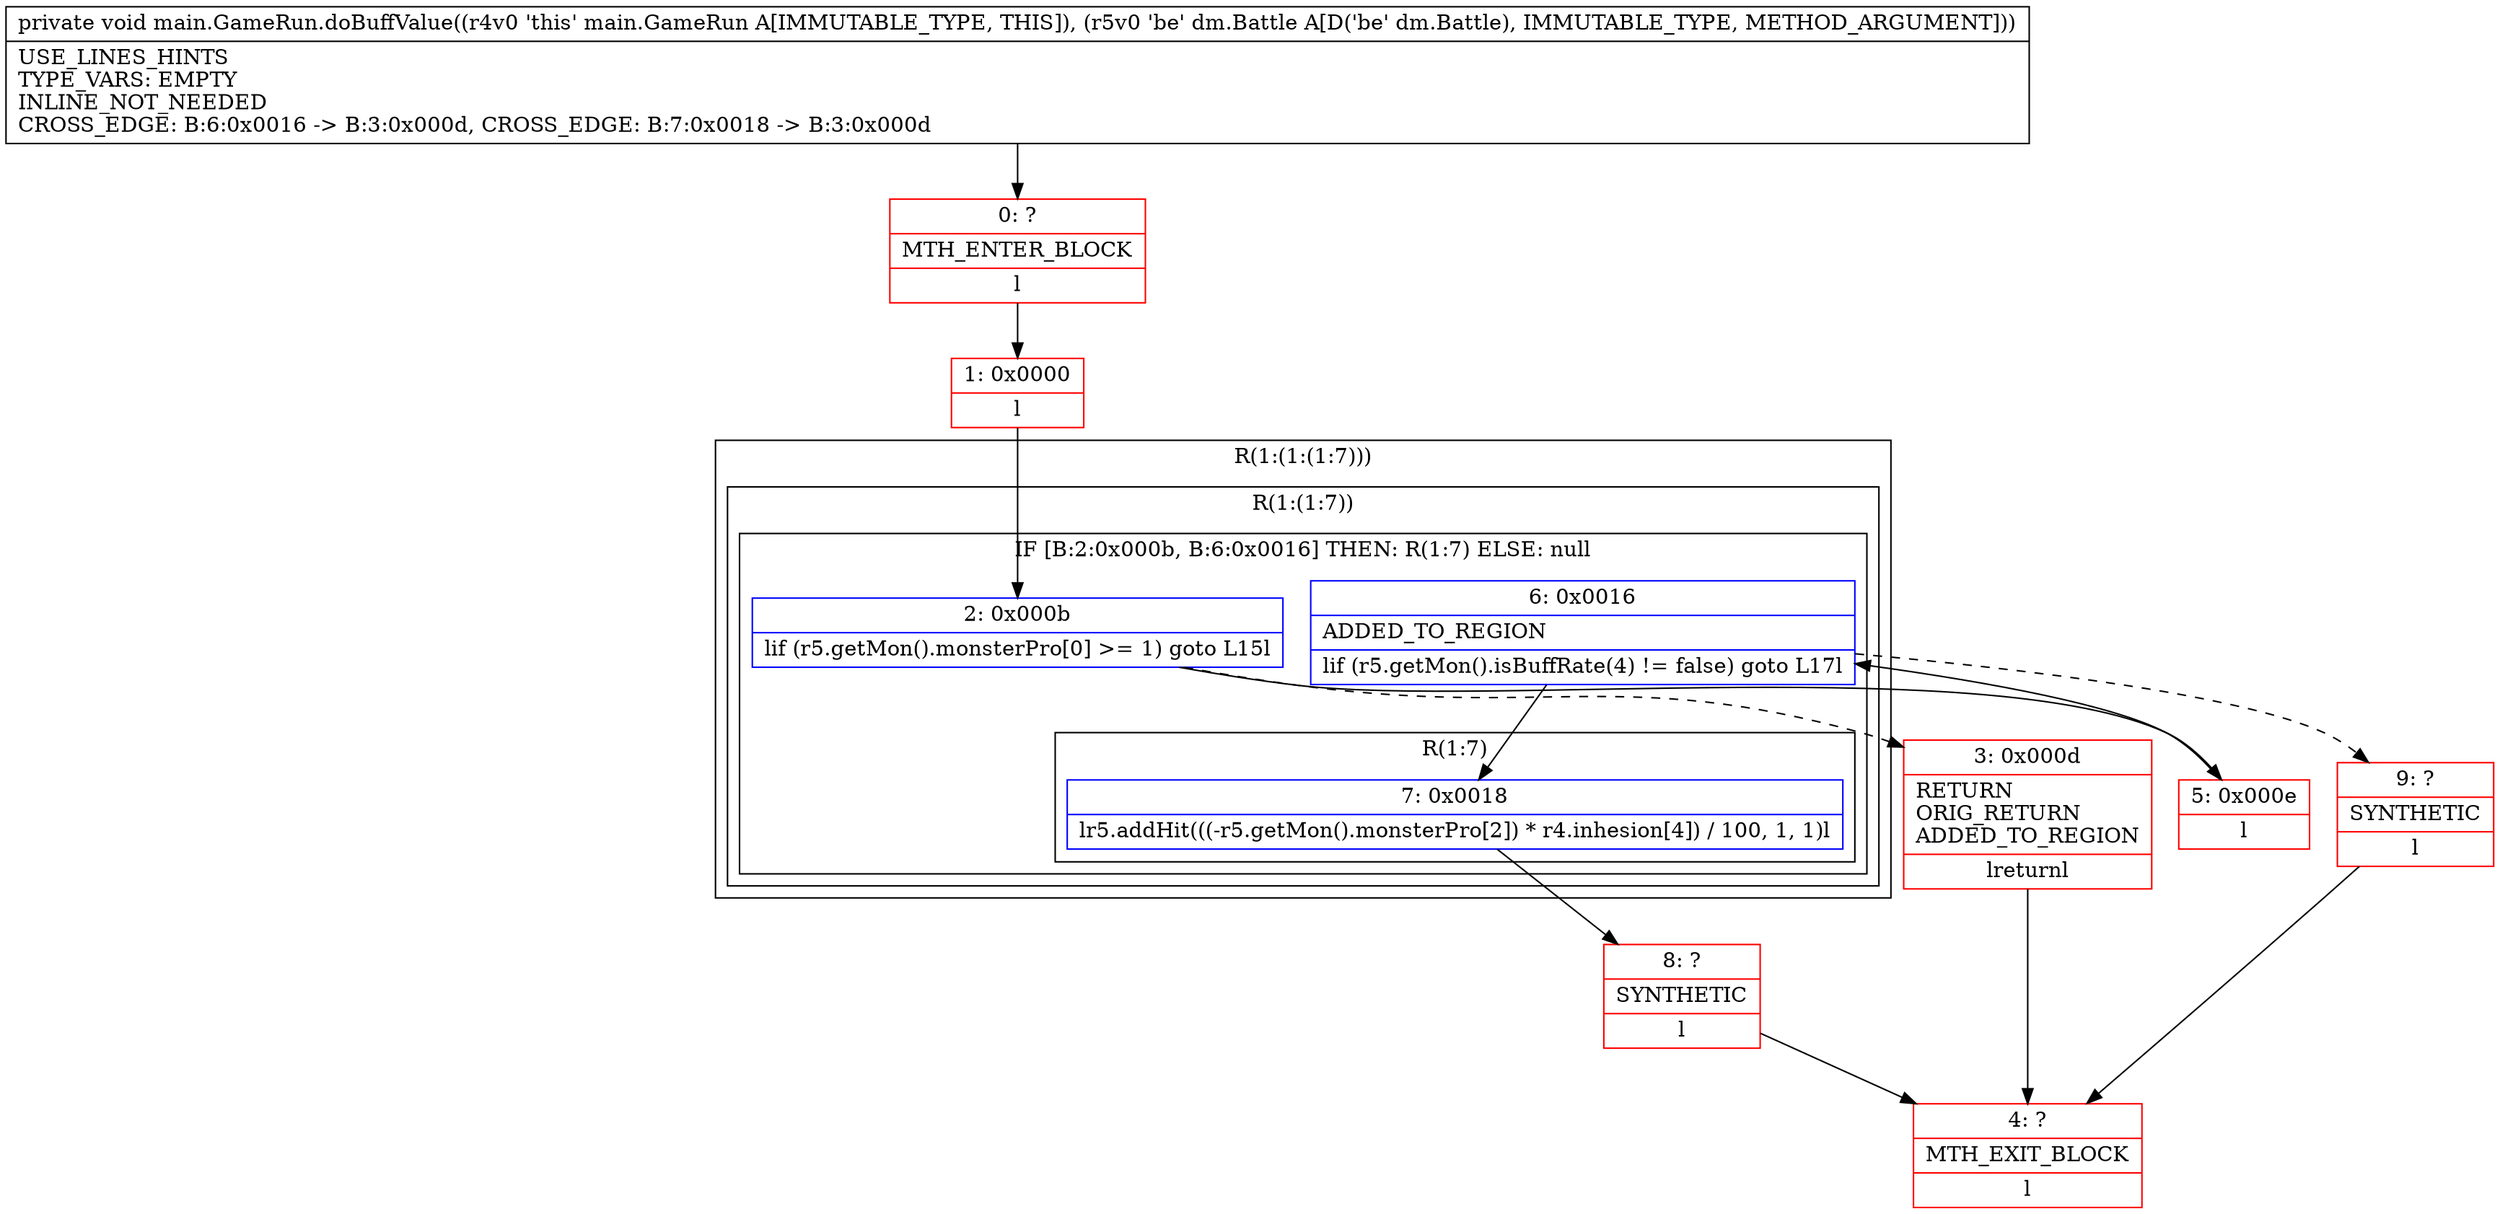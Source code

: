digraph "CFG formain.GameRun.doBuffValue(Ldm\/Battle;)V" {
subgraph cluster_Region_810450620 {
label = "R(1:(1:(1:7)))";
node [shape=record,color=blue];
subgraph cluster_Region_741515719 {
label = "R(1:(1:7))";
node [shape=record,color=blue];
subgraph cluster_IfRegion_931132845 {
label = "IF [B:2:0x000b, B:6:0x0016] THEN: R(1:7) ELSE: null";
node [shape=record,color=blue];
Node_2 [shape=record,label="{2\:\ 0x000b|lif (r5.getMon().monsterPro[0] \>= 1) goto L15l}"];
Node_6 [shape=record,label="{6\:\ 0x0016|ADDED_TO_REGION\l|lif (r5.getMon().isBuffRate(4) != false) goto L17l}"];
subgraph cluster_Region_1666208790 {
label = "R(1:7)";
node [shape=record,color=blue];
Node_7 [shape=record,label="{7\:\ 0x0018|lr5.addHit(((\-r5.getMon().monsterPro[2]) * r4.inhesion[4]) \/ 100, 1, 1)l}"];
}
}
}
}
Node_0 [shape=record,color=red,label="{0\:\ ?|MTH_ENTER_BLOCK\l|l}"];
Node_1 [shape=record,color=red,label="{1\:\ 0x0000|l}"];
Node_3 [shape=record,color=red,label="{3\:\ 0x000d|RETURN\lORIG_RETURN\lADDED_TO_REGION\l|lreturnl}"];
Node_4 [shape=record,color=red,label="{4\:\ ?|MTH_EXIT_BLOCK\l|l}"];
Node_5 [shape=record,color=red,label="{5\:\ 0x000e|l}"];
Node_8 [shape=record,color=red,label="{8\:\ ?|SYNTHETIC\l|l}"];
Node_9 [shape=record,color=red,label="{9\:\ ?|SYNTHETIC\l|l}"];
MethodNode[shape=record,label="{private void main.GameRun.doBuffValue((r4v0 'this' main.GameRun A[IMMUTABLE_TYPE, THIS]), (r5v0 'be' dm.Battle A[D('be' dm.Battle), IMMUTABLE_TYPE, METHOD_ARGUMENT]))  | USE_LINES_HINTS\lTYPE_VARS: EMPTY\lINLINE_NOT_NEEDED\lCROSS_EDGE: B:6:0x0016 \-\> B:3:0x000d, CROSS_EDGE: B:7:0x0018 \-\> B:3:0x000d\l}"];
MethodNode -> Node_0;
Node_2 -> Node_3[style=dashed];
Node_2 -> Node_5;
Node_6 -> Node_7;
Node_6 -> Node_9[style=dashed];
Node_7 -> Node_8;
Node_0 -> Node_1;
Node_1 -> Node_2;
Node_3 -> Node_4;
Node_5 -> Node_6;
Node_8 -> Node_4;
Node_9 -> Node_4;
}

